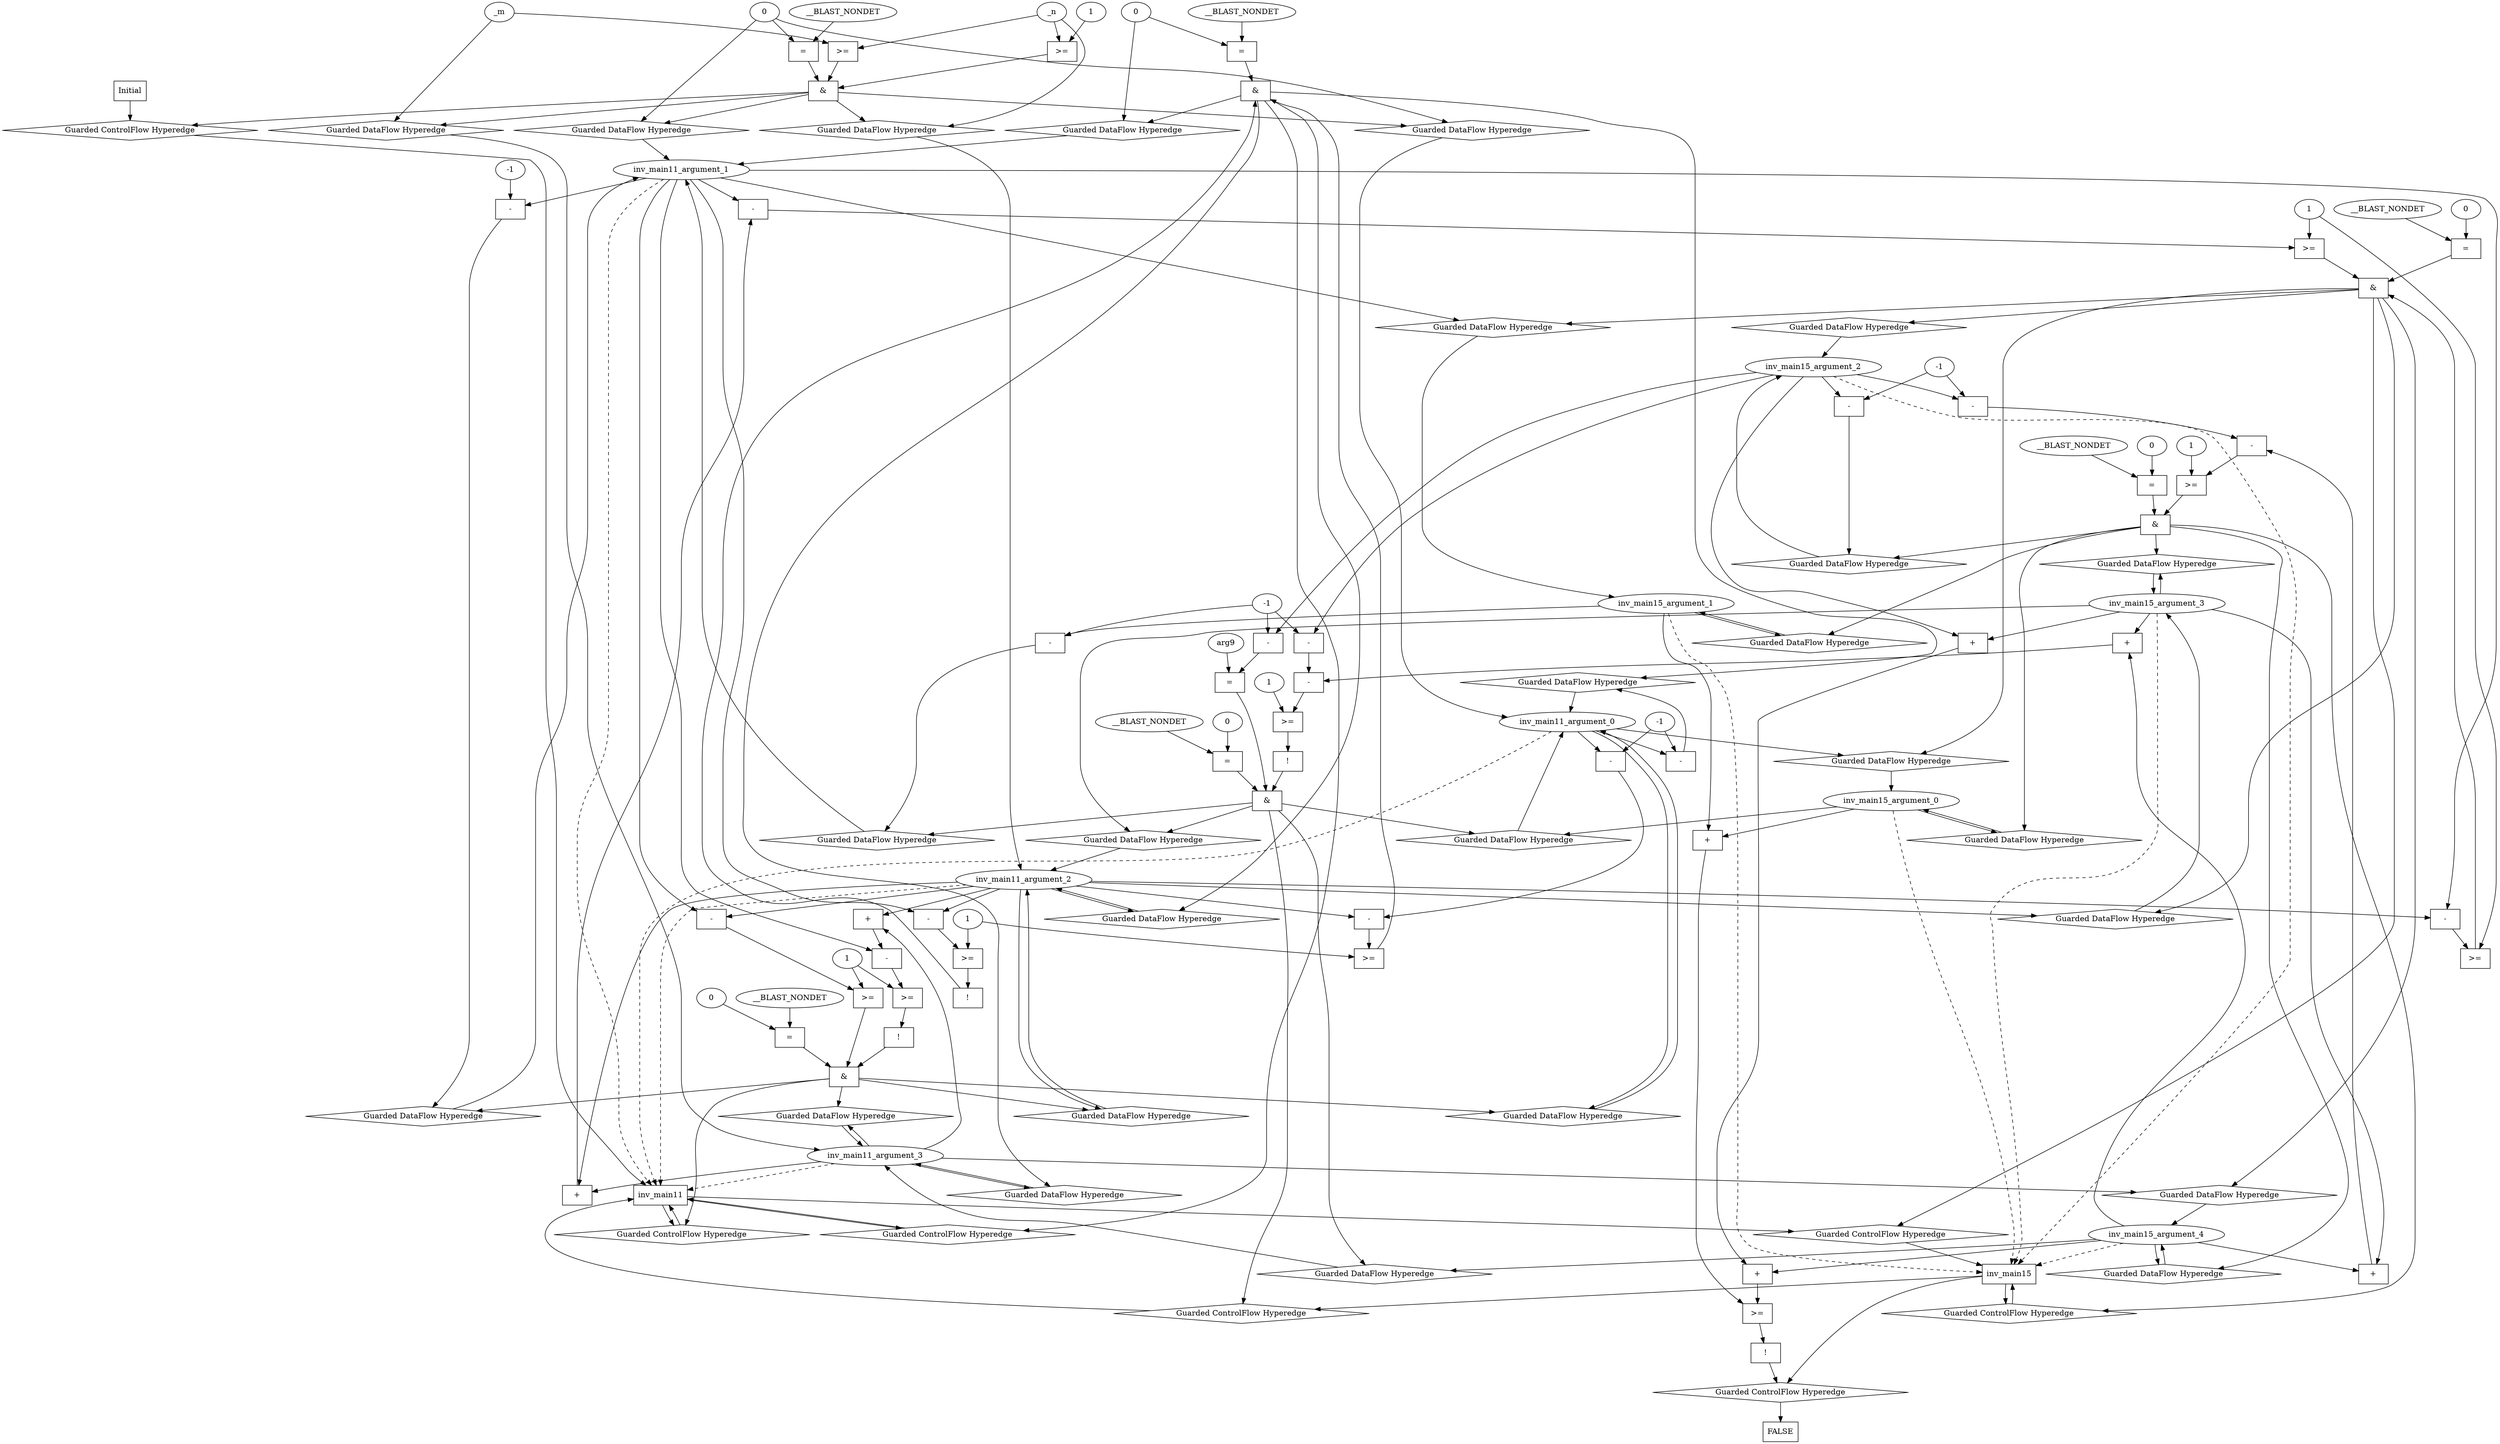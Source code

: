 digraph dag {
inv_main11 [label="inv_main11" shape="rect"];
inv_main15 [label="inv_main15" shape="rect"];
FALSE [label="FALSE" shape="rect"];
Initial [label="Initial" shape="rect"];
ControlFowHyperEdge_0 [label="Guarded ControlFlow Hyperedge" shape="diamond"];
Initial -> ControlFowHyperEdge_0[label=""]
ControlFowHyperEdge_0 -> inv_main11[label=""]
ControlFowHyperEdge_1 [label="Guarded ControlFlow Hyperedge" shape="diamond"];
inv_main11 -> ControlFowHyperEdge_1[label=""]
ControlFowHyperEdge_1 -> inv_main11[label=""]
ControlFowHyperEdge_2 [label="Guarded ControlFlow Hyperedge" shape="diamond"];
inv_main11 -> ControlFowHyperEdge_2[label=""]
ControlFowHyperEdge_2 -> inv_main15[label=""]
ControlFowHyperEdge_3 [label="Guarded ControlFlow Hyperedge" shape="diamond"];
inv_main11 -> ControlFowHyperEdge_3[label=""]
ControlFowHyperEdge_3 -> inv_main11[label=""]
ControlFowHyperEdge_4 [label="Guarded ControlFlow Hyperedge" shape="diamond"];
inv_main15 -> ControlFowHyperEdge_4[label=""]
ControlFowHyperEdge_4 -> inv_main15[label=""]
ControlFowHyperEdge_5 [label="Guarded ControlFlow Hyperedge" shape="diamond"];
inv_main15 -> ControlFowHyperEdge_5[label=""]
ControlFowHyperEdge_5 -> inv_main11[label=""]
ControlFowHyperEdge_6 [label="Guarded ControlFlow Hyperedge" shape="diamond"];
inv_main15 -> ControlFowHyperEdge_6[label=""]
ControlFowHyperEdge_6 -> FALSE[label=""]
inv_main11_argument_0 [label="inv_main11_argument_0" shape="oval"];
inv_main11_argument_0 -> inv_main11[label="" style="dashed"]
inv_main11_argument_1 [label="inv_main11_argument_1" shape="oval"];
inv_main11_argument_1 -> inv_main11[label="" style="dashed"]
inv_main11_argument_2 [label="inv_main11_argument_2" shape="oval"];
inv_main11_argument_2 -> inv_main11[label="" style="dashed"]
inv_main11_argument_3 [label="inv_main11_argument_3" shape="oval"];
inv_main11_argument_3 -> inv_main11[label="" style="dashed"]
inv_main15_argument_0 [label="inv_main15_argument_0" shape="oval"];
inv_main15_argument_0 -> inv_main15[label="" style="dashed"]
inv_main15_argument_1 [label="inv_main15_argument_1" shape="oval"];
inv_main15_argument_1 -> inv_main15[label="" style="dashed"]
inv_main15_argument_2 [label="inv_main15_argument_2" shape="oval"];
inv_main15_argument_2 -> inv_main15[label="" style="dashed"]
inv_main15_argument_3 [label="inv_main15_argument_3" shape="oval"];
inv_main15_argument_3 -> inv_main15[label="" style="dashed"]
inv_main15_argument_4 [label="inv_main15_argument_4" shape="oval"];
inv_main15_argument_4 -> inv_main15[label="" style="dashed"]

xxxinv_main11___Initial_0xxx_and [label="&" shape="rect"];
xxxinv_main11___Initial_0xxxguard_0_node_0 [label=">=" shape="rect"];
xxxinv_main11___Initial_0xxxguard_0_node_2 [label="1"];
xxxinv_main11___Initial_0xxxdataFlow2_node_0->xxxinv_main11___Initial_0xxxguard_0_node_0
xxxinv_main11___Initial_0xxxguard_0_node_2->xxxinv_main11___Initial_0xxxguard_0_node_0

xxxinv_main11___Initial_0xxxguard_0_node_0->xxxinv_main11___Initial_0xxx_and [label=""];
xxxinv_main11___Initial_0xxxguard1_node_0 [label=">=" shape="rect"];
xxxinv_main11___Initial_0xxxdataFlow3_node_0->xxxinv_main11___Initial_0xxxguard1_node_0
xxxinv_main11___Initial_0xxxdataFlow2_node_0->xxxinv_main11___Initial_0xxxguard1_node_0

xxxinv_main11___Initial_0xxxguard1_node_0->xxxinv_main11___Initial_0xxx_and [label=""];
xxxinv_main11___Initial_0xxxguard2_node_0 [label="=" shape="rect"];
xxxinv_main11___Initial_0xxxguard2_node_2 [label="__BLAST_NONDET"];
xxxinv_main11___Initial_0xxxdataFlow_0_node_0->xxxinv_main11___Initial_0xxxguard2_node_0
xxxinv_main11___Initial_0xxxguard2_node_2->xxxinv_main11___Initial_0xxxguard2_node_0

xxxinv_main11___Initial_0xxxguard2_node_0->xxxinv_main11___Initial_0xxx_and [label=""];
xxxinv_main11___Initial_0xxx_and->ControlFowHyperEdge_0 [label=""];
xxxinv_main11___Initial_0xxxdataFlow_0_node_0 [label="0"];

xxxinv_main11___Initial_0xxxdataFlow_0_node_0->DataFowHyperEdge_0_inv_main11_argument_0 [label=""];

xxxinv_main11___Initial_0xxxdataFlow_0_node_0->DataFowHyperEdge_0_inv_main11_argument_1 [label=""];
xxxinv_main11___Initial_0xxxdataFlow2_node_0 [label="_n"];

xxxinv_main11___Initial_0xxxdataFlow2_node_0->DataFowHyperEdge_0_inv_main11_argument_2 [label=""];
xxxinv_main11___Initial_0xxxdataFlow3_node_0 [label="_m"];

xxxinv_main11___Initial_0xxxdataFlow3_node_0->DataFowHyperEdge_0_inv_main11_argument_3 [label=""];
xxxinv_main11___inv_main11_1xxx_and [label="&" shape="rect"];
xxxinv_main11___inv_main11_1xxxguard_0_node_0 [label=">=" shape="rect"];
xxxinv_main11___inv_main11_1xxxguard_0_node_1 [label="-" shape="rect"];
xxxinv_main11___inv_main11_1xxxguard_0_node_3 [label="-" shape="rect"];
xxxinv_main11___inv_main11_1xxxguard_0_node_6 [label="1"];
xxxinv_main11___inv_main11_1xxxguard_0_node_1->xxxinv_main11___inv_main11_1xxxguard_0_node_0
xxxinv_main11___inv_main11_1xxxguard_0_node_6->xxxinv_main11___inv_main11_1xxxguard_0_node_0
inv_main11_argument_2->xxxinv_main11___inv_main11_1xxxguard_0_node_1
xxxinv_main11___inv_main11_1xxxguard_0_node_3->xxxinv_main11___inv_main11_1xxxguard_0_node_1
inv_main11_argument_0->xxxinv_main11___inv_main11_1xxxguard_0_node_3
xxxinv_main11___inv_main11_1xxxdataFlow_0_node_2->xxxinv_main11___inv_main11_1xxxguard_0_node_3

xxxinv_main11___inv_main11_1xxxguard_0_node_0->xxxinv_main11___inv_main11_1xxx_and [label=""];
xxxinv_main11___inv_main11_1xxxguard1_node_0 [label="!" shape="rect"];
xxxinv_main11___inv_main11_1xxxguard1_node_1 [label=">=" shape="rect"];
xxxinv_main11___inv_main11_1xxxguard1_node_2 [label="-" shape="rect"];
xxxinv_main11___inv_main11_1xxxguard1_node_1->xxxinv_main11___inv_main11_1xxxguard1_node_0
xxxinv_main11___inv_main11_1xxxguard1_node_2->xxxinv_main11___inv_main11_1xxxguard1_node_1
xxxinv_main11___inv_main11_1xxxguard_0_node_6->xxxinv_main11___inv_main11_1xxxguard1_node_1
inv_main11_argument_2->xxxinv_main11___inv_main11_1xxxguard1_node_2
inv_main11_argument_1->xxxinv_main11___inv_main11_1xxxguard1_node_2

xxxinv_main11___inv_main11_1xxxguard1_node_0->xxxinv_main11___inv_main11_1xxx_and [label=""];
xxxinv_main11___inv_main11_1xxxguard2_node_0 [label="=" shape="rect"];
xxxinv_main11___inv_main11_1xxxguard2_node_1 [label="__BLAST_NONDET"];
xxxinv_main11___inv_main11_1xxxguard2_node_1->xxxinv_main11___inv_main11_1xxxguard2_node_0
xxxinv_main11___inv_main11_1xxxdataFlow1_node_0->xxxinv_main11___inv_main11_1xxxguard2_node_0

xxxinv_main11___inv_main11_1xxxguard2_node_0->xxxinv_main11___inv_main11_1xxx_and [label=""];
xxxinv_main11___inv_main11_1xxx_and->ControlFowHyperEdge_1 [label=""];
xxxinv_main11___inv_main11_1xxxdataFlow_0_node_0 [label="-" shape="rect"];
xxxinv_main11___inv_main11_1xxxdataFlow_0_node_2 [label="-1"];
inv_main11_argument_0->xxxinv_main11___inv_main11_1xxxdataFlow_0_node_0
xxxinv_main11___inv_main11_1xxxdataFlow_0_node_2->xxxinv_main11___inv_main11_1xxxdataFlow_0_node_0

xxxinv_main11___inv_main11_1xxxdataFlow_0_node_0->DataFowHyperEdge_1_inv_main11_argument_0 [label=""];
xxxinv_main11___inv_main11_1xxxdataFlow1_node_0 [label="0"];

xxxinv_main11___inv_main11_1xxxdataFlow1_node_0->DataFowHyperEdge_1_inv_main11_argument_1 [label=""];
xxxinv_main15___inv_main11_2xxx_and [label="&" shape="rect"];
xxxinv_main15___inv_main11_2xxxguard_0_node_0 [label=">=" shape="rect"];
xxxinv_main15___inv_main11_2xxxguard_0_node_1 [label="-" shape="rect"];
xxxinv_main15___inv_main11_2xxxguard_0_node_2 [label="+" shape="rect"];
xxxinv_main15___inv_main11_2xxxguard_0_node_6 [label="1"];
xxxinv_main15___inv_main11_2xxxguard_0_node_1->xxxinv_main15___inv_main11_2xxxguard_0_node_0
xxxinv_main15___inv_main11_2xxxguard_0_node_6->xxxinv_main15___inv_main11_2xxxguard_0_node_0
xxxinv_main15___inv_main11_2xxxguard_0_node_2->xxxinv_main15___inv_main11_2xxxguard_0_node_1
inv_main11_argument_1->xxxinv_main15___inv_main11_2xxxguard_0_node_1
inv_main11_argument_2->xxxinv_main15___inv_main11_2xxxguard_0_node_2
inv_main11_argument_3->xxxinv_main15___inv_main11_2xxxguard_0_node_2

xxxinv_main15___inv_main11_2xxxguard_0_node_0->xxxinv_main15___inv_main11_2xxx_and [label=""];
xxxinv_main15___inv_main11_2xxxguard1_node_0 [label=">=" shape="rect"];
xxxinv_main15___inv_main11_2xxxguard1_node_1 [label="-" shape="rect"];
xxxinv_main15___inv_main11_2xxxguard1_node_1->xxxinv_main15___inv_main11_2xxxguard1_node_0
xxxinv_main15___inv_main11_2xxxguard_0_node_6->xxxinv_main15___inv_main11_2xxxguard1_node_0
inv_main11_argument_2->xxxinv_main15___inv_main11_2xxxguard1_node_1
inv_main11_argument_1->xxxinv_main15___inv_main11_2xxxguard1_node_1

xxxinv_main15___inv_main11_2xxxguard1_node_0->xxxinv_main15___inv_main11_2xxx_and [label=""];
xxxinv_main15___inv_main11_2xxxguard2_node_0 [label="=" shape="rect"];
xxxinv_main15___inv_main11_2xxxguard2_node_1 [label="__BLAST_NONDET"];
xxxinv_main15___inv_main11_2xxxguard2_node_2 [label="0"];
xxxinv_main15___inv_main11_2xxxguard2_node_1->xxxinv_main15___inv_main11_2xxxguard2_node_0
xxxinv_main15___inv_main11_2xxxguard2_node_2->xxxinv_main15___inv_main11_2xxxguard2_node_0

xxxinv_main15___inv_main11_2xxxguard2_node_0->xxxinv_main15___inv_main11_2xxx_and [label=""];
xxxinv_main15___inv_main11_2xxx_and->ControlFowHyperEdge_2 [label=""];

inv_main11_argument_1->DataFowHyperEdge_2_inv_main15_argument_1 [label=""];
xxxinv_main11___inv_main11_3xxx_and [label="&" shape="rect"];
xxxinv_main11___inv_main11_3xxxguard_0_node_0 [label="!" shape="rect"];
xxxinv_main11___inv_main11_3xxxguard_0_node_1 [label=">=" shape="rect"];
xxxinv_main11___inv_main11_3xxxguard_0_node_2 [label="-" shape="rect"];
xxxinv_main11___inv_main11_3xxxguard_0_node_3 [label="+" shape="rect"];
xxxinv_main11___inv_main11_3xxxguard_0_node_7 [label="1"];
xxxinv_main11___inv_main11_3xxxguard_0_node_1->xxxinv_main11___inv_main11_3xxxguard_0_node_0
xxxinv_main11___inv_main11_3xxxguard_0_node_2->xxxinv_main11___inv_main11_3xxxguard_0_node_1
xxxinv_main11___inv_main11_3xxxguard_0_node_7->xxxinv_main11___inv_main11_3xxxguard_0_node_1
xxxinv_main11___inv_main11_3xxxguard_0_node_3->xxxinv_main11___inv_main11_3xxxguard_0_node_2
inv_main11_argument_1->xxxinv_main11___inv_main11_3xxxguard_0_node_2
inv_main11_argument_2->xxxinv_main11___inv_main11_3xxxguard_0_node_3
inv_main11_argument_3->xxxinv_main11___inv_main11_3xxxguard_0_node_3

xxxinv_main11___inv_main11_3xxxguard_0_node_0->xxxinv_main11___inv_main11_3xxx_and [label=""];
xxxinv_main11___inv_main11_3xxxguard1_node_0 [label=">=" shape="rect"];
xxxinv_main11___inv_main11_3xxxguard1_node_1 [label="-" shape="rect"];
xxxinv_main11___inv_main11_3xxxguard1_node_1->xxxinv_main11___inv_main11_3xxxguard1_node_0
xxxinv_main11___inv_main11_3xxxguard_0_node_7->xxxinv_main11___inv_main11_3xxxguard1_node_0
inv_main11_argument_2->xxxinv_main11___inv_main11_3xxxguard1_node_1
inv_main11_argument_1->xxxinv_main11___inv_main11_3xxxguard1_node_1

xxxinv_main11___inv_main11_3xxxguard1_node_0->xxxinv_main11___inv_main11_3xxx_and [label=""];
xxxinv_main11___inv_main11_3xxxguard2_node_0 [label="=" shape="rect"];
xxxinv_main11___inv_main11_3xxxguard2_node_1 [label="__BLAST_NONDET"];
xxxinv_main11___inv_main11_3xxxguard2_node_2 [label="0"];
xxxinv_main11___inv_main11_3xxxguard2_node_1->xxxinv_main11___inv_main11_3xxxguard2_node_0
xxxinv_main11___inv_main11_3xxxguard2_node_2->xxxinv_main11___inv_main11_3xxxguard2_node_0

xxxinv_main11___inv_main11_3xxxguard2_node_0->xxxinv_main11___inv_main11_3xxx_and [label=""];
xxxinv_main11___inv_main11_3xxx_and->ControlFowHyperEdge_3 [label=""];
xxxinv_main11___inv_main11_3xxxdataFlow_0_node_0 [label="-" shape="rect"];
xxxinv_main11___inv_main11_3xxxdataFlow_0_node_2 [label="-1"];
inv_main11_argument_1->xxxinv_main11___inv_main11_3xxxdataFlow_0_node_0
xxxinv_main11___inv_main11_3xxxdataFlow_0_node_2->xxxinv_main11___inv_main11_3xxxdataFlow_0_node_0

xxxinv_main11___inv_main11_3xxxdataFlow_0_node_0->DataFowHyperEdge_3_inv_main11_argument_1 [label=""];
xxxinv_main15___inv_main15_4xxx_and [label="&" shape="rect"];
xxxinv_main15___inv_main15_4xxxguard_0_node_0 [label=">=" shape="rect"];
xxxinv_main15___inv_main15_4xxxguard_0_node_1 [label="-" shape="rect"];
xxxinv_main15___inv_main15_4xxxguard_0_node_2 [label="+" shape="rect"];
xxxinv_main15___inv_main15_4xxxguard_0_node_5 [label="-" shape="rect"];
xxxinv_main15___inv_main15_4xxxguard_0_node_8 [label="1"];
xxxinv_main15___inv_main15_4xxxguard_0_node_1->xxxinv_main15___inv_main15_4xxxguard_0_node_0
xxxinv_main15___inv_main15_4xxxguard_0_node_8->xxxinv_main15___inv_main15_4xxxguard_0_node_0
xxxinv_main15___inv_main15_4xxxguard_0_node_2->xxxinv_main15___inv_main15_4xxxguard_0_node_1
xxxinv_main15___inv_main15_4xxxguard_0_node_5->xxxinv_main15___inv_main15_4xxxguard_0_node_1
inv_main15_argument_3->xxxinv_main15___inv_main15_4xxxguard_0_node_2
inv_main15_argument_4->xxxinv_main15___inv_main15_4xxxguard_0_node_2
inv_main15_argument_2->xxxinv_main15___inv_main15_4xxxguard_0_node_5
xxxinv_main15___inv_main15_4xxxdataFlow_0_node_2->xxxinv_main15___inv_main15_4xxxguard_0_node_5

xxxinv_main15___inv_main15_4xxxguard_0_node_0->xxxinv_main15___inv_main15_4xxx_and [label=""];
xxxinv_main15___inv_main15_4xxxguard1_node_0 [label="=" shape="rect"];
xxxinv_main15___inv_main15_4xxxguard1_node_1 [label="__BLAST_NONDET"];
xxxinv_main15___inv_main15_4xxxguard1_node_2 [label="0"];
xxxinv_main15___inv_main15_4xxxguard1_node_1->xxxinv_main15___inv_main15_4xxxguard1_node_0
xxxinv_main15___inv_main15_4xxxguard1_node_2->xxxinv_main15___inv_main15_4xxxguard1_node_0

xxxinv_main15___inv_main15_4xxxguard1_node_0->xxxinv_main15___inv_main15_4xxx_and [label=""];
xxxinv_main15___inv_main15_4xxx_and->ControlFowHyperEdge_4 [label=""];
xxxinv_main15___inv_main15_4xxxdataFlow_0_node_0 [label="-" shape="rect"];
xxxinv_main15___inv_main15_4xxxdataFlow_0_node_2 [label="-1"];
inv_main15_argument_2->xxxinv_main15___inv_main15_4xxxdataFlow_0_node_0
xxxinv_main15___inv_main15_4xxxdataFlow_0_node_2->xxxinv_main15___inv_main15_4xxxdataFlow_0_node_0

xxxinv_main15___inv_main15_4xxxdataFlow_0_node_0->DataFowHyperEdge_4_inv_main15_argument_2 [label=""];
xxxinv_main11___inv_main15_5xxx_and [label="&" shape="rect"];
xxxinv_main11___inv_main15_5xxxguard_0_node_0 [label="!" shape="rect"];
xxxinv_main11___inv_main15_5xxxguard_0_node_1 [label=">=" shape="rect"];
xxxinv_main11___inv_main15_5xxxguard_0_node_2 [label="-" shape="rect"];
xxxinv_main11___inv_main15_5xxxguard_0_node_3 [label="+" shape="rect"];
xxxinv_main11___inv_main15_5xxxguard_0_node_6 [label="-" shape="rect"];
xxxinv_main11___inv_main15_5xxxguard_0_node_9 [label="1"];
xxxinv_main11___inv_main15_5xxxguard_0_node_1->xxxinv_main11___inv_main15_5xxxguard_0_node_0
xxxinv_main11___inv_main15_5xxxguard_0_node_2->xxxinv_main11___inv_main15_5xxxguard_0_node_1
xxxinv_main11___inv_main15_5xxxguard_0_node_9->xxxinv_main11___inv_main15_5xxxguard_0_node_1
xxxinv_main11___inv_main15_5xxxguard_0_node_3->xxxinv_main11___inv_main15_5xxxguard_0_node_2
xxxinv_main11___inv_main15_5xxxguard_0_node_6->xxxinv_main11___inv_main15_5xxxguard_0_node_2
inv_main15_argument_3->xxxinv_main11___inv_main15_5xxxguard_0_node_3
inv_main15_argument_4->xxxinv_main11___inv_main15_5xxxguard_0_node_3
inv_main15_argument_2->xxxinv_main11___inv_main15_5xxxguard_0_node_6
xxxinv_main11___inv_main15_5xxxdataFlow_0_node_2->xxxinv_main11___inv_main15_5xxxguard_0_node_6

xxxinv_main11___inv_main15_5xxxguard_0_node_0->xxxinv_main11___inv_main15_5xxx_and [label=""];
xxxinv_main11___inv_main15_5xxxguard1_node_0 [label="=" shape="rect"];
xxxinv_main11___inv_main15_5xxxguard1_node_1 [label="-" shape="rect"];
xxxinv_main11___inv_main15_5xxxguard1_node_4 [label="arg9"];
xxxinv_main11___inv_main15_5xxxguard1_node_1->xxxinv_main11___inv_main15_5xxxguard1_node_0
xxxinv_main11___inv_main15_5xxxguard1_node_4->xxxinv_main11___inv_main15_5xxxguard1_node_0
inv_main15_argument_2->xxxinv_main11___inv_main15_5xxxguard1_node_1
xxxinv_main11___inv_main15_5xxxdataFlow_0_node_2->xxxinv_main11___inv_main15_5xxxguard1_node_1

xxxinv_main11___inv_main15_5xxxguard1_node_0->xxxinv_main11___inv_main15_5xxx_and [label=""];
xxxinv_main11___inv_main15_5xxxguard2_node_0 [label="=" shape="rect"];
xxxinv_main11___inv_main15_5xxxguard2_node_1 [label="__BLAST_NONDET"];
xxxinv_main11___inv_main15_5xxxguard2_node_2 [label="0"];
xxxinv_main11___inv_main15_5xxxguard2_node_1->xxxinv_main11___inv_main15_5xxxguard2_node_0
xxxinv_main11___inv_main15_5xxxguard2_node_2->xxxinv_main11___inv_main15_5xxxguard2_node_0

xxxinv_main11___inv_main15_5xxxguard2_node_0->xxxinv_main11___inv_main15_5xxx_and [label=""];
xxxinv_main11___inv_main15_5xxx_and->ControlFowHyperEdge_5 [label=""];
xxxinv_main11___inv_main15_5xxxdataFlow_0_node_0 [label="-" shape="rect"];
xxxinv_main11___inv_main15_5xxxdataFlow_0_node_2 [label="-1"];
inv_main15_argument_1->xxxinv_main11___inv_main15_5xxxdataFlow_0_node_0
xxxinv_main11___inv_main15_5xxxdataFlow_0_node_2->xxxinv_main11___inv_main15_5xxxdataFlow_0_node_0

xxxinv_main11___inv_main15_5xxxdataFlow_0_node_0->DataFowHyperEdge_5_inv_main11_argument_1 [label=""];
xxxFALSE___inv_main15_6xxxguard_0_node_0 [label="!" shape="rect"];
xxxFALSE___inv_main15_6xxxguard_0_node_1 [label=">=" shape="rect"];
xxxFALSE___inv_main15_6xxxguard_0_node_2 [label="+" shape="rect"];
xxxFALSE___inv_main15_6xxxguard_0_node_3 [label="+" shape="rect"];
xxxFALSE___inv_main15_6xxxguard_0_node_7 [label="+" shape="rect"];
xxxFALSE___inv_main15_6xxxguard_0_node_1->xxxFALSE___inv_main15_6xxxguard_0_node_0
xxxFALSE___inv_main15_6xxxguard_0_node_2->xxxFALSE___inv_main15_6xxxguard_0_node_1
xxxFALSE___inv_main15_6xxxguard_0_node_7->xxxFALSE___inv_main15_6xxxguard_0_node_1
xxxFALSE___inv_main15_6xxxguard_0_node_3->xxxFALSE___inv_main15_6xxxguard_0_node_2
inv_main15_argument_4->xxxFALSE___inv_main15_6xxxguard_0_node_2
inv_main15_argument_3->xxxFALSE___inv_main15_6xxxguard_0_node_3
inv_main15_argument_2->xxxFALSE___inv_main15_6xxxguard_0_node_3
inv_main15_argument_0->xxxFALSE___inv_main15_6xxxguard_0_node_7
inv_main15_argument_1->xxxFALSE___inv_main15_6xxxguard_0_node_7

xxxFALSE___inv_main15_6xxxguard_0_node_0->ControlFowHyperEdge_6 [label=""];
DataFowHyperEdge_0_inv_main11_argument_0 [label="Guarded DataFlow Hyperedge" shape="diamond"];
DataFowHyperEdge_0_inv_main11_argument_0 -> inv_main11_argument_0[label=""]
xxxinv_main11___Initial_0xxx_and -> DataFowHyperEdge_0_inv_main11_argument_0[label=""]
DataFowHyperEdge_0_inv_main11_argument_1 [label="Guarded DataFlow Hyperedge" shape="diamond"];
DataFowHyperEdge_0_inv_main11_argument_1 -> inv_main11_argument_1[label=""]
xxxinv_main11___Initial_0xxx_and -> DataFowHyperEdge_0_inv_main11_argument_1[label=""]
DataFowHyperEdge_0_inv_main11_argument_2 [label="Guarded DataFlow Hyperedge" shape="diamond"];
DataFowHyperEdge_0_inv_main11_argument_2 -> inv_main11_argument_2[label=""]
xxxinv_main11___Initial_0xxx_and -> DataFowHyperEdge_0_inv_main11_argument_2[label=""]
DataFowHyperEdge_0_inv_main11_argument_3 [label="Guarded DataFlow Hyperedge" shape="diamond"];
DataFowHyperEdge_0_inv_main11_argument_3 -> inv_main11_argument_3[label=""]
xxxinv_main11___Initial_0xxx_and -> DataFowHyperEdge_0_inv_main11_argument_3[label=""]
DataFowHyperEdge_1_inv_main11_argument_0 [label="Guarded DataFlow Hyperedge" shape="diamond"];
DataFowHyperEdge_1_inv_main11_argument_0 -> inv_main11_argument_0[label=""]
xxxinv_main11___inv_main11_1xxx_and -> DataFowHyperEdge_1_inv_main11_argument_0[label=""]
DataFowHyperEdge_1_inv_main11_argument_1 [label="Guarded DataFlow Hyperedge" shape="diamond"];
DataFowHyperEdge_1_inv_main11_argument_1 -> inv_main11_argument_1[label=""]
xxxinv_main11___inv_main11_1xxx_and -> DataFowHyperEdge_1_inv_main11_argument_1[label=""]
DataFowHyperEdge_1_inv_main11_argument_2 [label="Guarded DataFlow Hyperedge" shape="diamond"];
DataFowHyperEdge_1_inv_main11_argument_2 -> inv_main11_argument_2[label=""]
xxxinv_main11___inv_main11_1xxx_and -> DataFowHyperEdge_1_inv_main11_argument_2[label=""]
DataFowHyperEdge_1_inv_main11_argument_3 [label="Guarded DataFlow Hyperedge" shape="diamond"];
DataFowHyperEdge_1_inv_main11_argument_3 -> inv_main11_argument_3[label=""]
xxxinv_main11___inv_main11_1xxx_and -> DataFowHyperEdge_1_inv_main11_argument_3[label=""]
DataFowHyperEdge_2_inv_main15_argument_0 [label="Guarded DataFlow Hyperedge" shape="diamond"];
DataFowHyperEdge_2_inv_main15_argument_0 -> inv_main15_argument_0[label=""]
xxxinv_main15___inv_main11_2xxx_and -> DataFowHyperEdge_2_inv_main15_argument_0[label=""]
DataFowHyperEdge_2_inv_main15_argument_1 [label="Guarded DataFlow Hyperedge" shape="diamond"];
DataFowHyperEdge_2_inv_main15_argument_1 -> inv_main15_argument_1[label=""]
xxxinv_main15___inv_main11_2xxx_and -> DataFowHyperEdge_2_inv_main15_argument_1[label=""]
DataFowHyperEdge_2_inv_main15_argument_2 [label="Guarded DataFlow Hyperedge" shape="diamond"];
DataFowHyperEdge_2_inv_main15_argument_2 -> inv_main15_argument_2[label=""]
xxxinv_main15___inv_main11_2xxx_and -> DataFowHyperEdge_2_inv_main15_argument_2[label=""]
DataFowHyperEdge_2_inv_main15_argument_3 [label="Guarded DataFlow Hyperedge" shape="diamond"];
DataFowHyperEdge_2_inv_main15_argument_3 -> inv_main15_argument_3[label=""]
xxxinv_main15___inv_main11_2xxx_and -> DataFowHyperEdge_2_inv_main15_argument_3[label=""]
DataFowHyperEdge_2_inv_main15_argument_4 [label="Guarded DataFlow Hyperedge" shape="diamond"];
DataFowHyperEdge_2_inv_main15_argument_4 -> inv_main15_argument_4[label=""]
xxxinv_main15___inv_main11_2xxx_and -> DataFowHyperEdge_2_inv_main15_argument_4[label=""]
DataFowHyperEdge_3_inv_main11_argument_0 [label="Guarded DataFlow Hyperedge" shape="diamond"];
DataFowHyperEdge_3_inv_main11_argument_0 -> inv_main11_argument_0[label=""]
xxxinv_main11___inv_main11_3xxx_and -> DataFowHyperEdge_3_inv_main11_argument_0[label=""]
DataFowHyperEdge_3_inv_main11_argument_1 [label="Guarded DataFlow Hyperedge" shape="diamond"];
DataFowHyperEdge_3_inv_main11_argument_1 -> inv_main11_argument_1[label=""]
xxxinv_main11___inv_main11_3xxx_and -> DataFowHyperEdge_3_inv_main11_argument_1[label=""]
DataFowHyperEdge_3_inv_main11_argument_2 [label="Guarded DataFlow Hyperedge" shape="diamond"];
DataFowHyperEdge_3_inv_main11_argument_2 -> inv_main11_argument_2[label=""]
xxxinv_main11___inv_main11_3xxx_and -> DataFowHyperEdge_3_inv_main11_argument_2[label=""]
DataFowHyperEdge_3_inv_main11_argument_3 [label="Guarded DataFlow Hyperedge" shape="diamond"];
DataFowHyperEdge_3_inv_main11_argument_3 -> inv_main11_argument_3[label=""]
xxxinv_main11___inv_main11_3xxx_and -> DataFowHyperEdge_3_inv_main11_argument_3[label=""]
DataFowHyperEdge_4_inv_main15_argument_0 [label="Guarded DataFlow Hyperedge" shape="diamond"];
DataFowHyperEdge_4_inv_main15_argument_0 -> inv_main15_argument_0[label=""]
xxxinv_main15___inv_main15_4xxx_and -> DataFowHyperEdge_4_inv_main15_argument_0[label=""]
DataFowHyperEdge_4_inv_main15_argument_1 [label="Guarded DataFlow Hyperedge" shape="diamond"];
DataFowHyperEdge_4_inv_main15_argument_1 -> inv_main15_argument_1[label=""]
xxxinv_main15___inv_main15_4xxx_and -> DataFowHyperEdge_4_inv_main15_argument_1[label=""]
DataFowHyperEdge_4_inv_main15_argument_2 [label="Guarded DataFlow Hyperedge" shape="diamond"];
DataFowHyperEdge_4_inv_main15_argument_2 -> inv_main15_argument_2[label=""]
xxxinv_main15___inv_main15_4xxx_and -> DataFowHyperEdge_4_inv_main15_argument_2[label=""]
DataFowHyperEdge_4_inv_main15_argument_3 [label="Guarded DataFlow Hyperedge" shape="diamond"];
DataFowHyperEdge_4_inv_main15_argument_3 -> inv_main15_argument_3[label=""]
xxxinv_main15___inv_main15_4xxx_and -> DataFowHyperEdge_4_inv_main15_argument_3[label=""]
DataFowHyperEdge_4_inv_main15_argument_4 [label="Guarded DataFlow Hyperedge" shape="diamond"];
DataFowHyperEdge_4_inv_main15_argument_4 -> inv_main15_argument_4[label=""]
xxxinv_main15___inv_main15_4xxx_and -> DataFowHyperEdge_4_inv_main15_argument_4[label=""]
DataFowHyperEdge_5_inv_main11_argument_0 [label="Guarded DataFlow Hyperedge" shape="diamond"];
DataFowHyperEdge_5_inv_main11_argument_0 -> inv_main11_argument_0[label=""]
xxxinv_main11___inv_main15_5xxx_and -> DataFowHyperEdge_5_inv_main11_argument_0[label=""]
DataFowHyperEdge_5_inv_main11_argument_1 [label="Guarded DataFlow Hyperedge" shape="diamond"];
DataFowHyperEdge_5_inv_main11_argument_1 -> inv_main11_argument_1[label=""]
xxxinv_main11___inv_main15_5xxx_and -> DataFowHyperEdge_5_inv_main11_argument_1[label=""]
DataFowHyperEdge_5_inv_main11_argument_2 [label="Guarded DataFlow Hyperedge" shape="diamond"];
DataFowHyperEdge_5_inv_main11_argument_2 -> inv_main11_argument_2[label=""]
xxxinv_main11___inv_main15_5xxx_and -> DataFowHyperEdge_5_inv_main11_argument_2[label=""]
DataFowHyperEdge_5_inv_main11_argument_3 [label="Guarded DataFlow Hyperedge" shape="diamond"];
DataFowHyperEdge_5_inv_main11_argument_3 -> inv_main11_argument_3[label=""]
xxxinv_main11___inv_main15_5xxx_and -> DataFowHyperEdge_5_inv_main11_argument_3[label=""]
inv_main11_argument_2 -> DataFowHyperEdge_1_inv_main11_argument_2[label=""]
inv_main11_argument_3 -> DataFowHyperEdge_1_inv_main11_argument_3[label=""]
inv_main11_argument_0 -> DataFowHyperEdge_2_inv_main15_argument_0[label=""]
inv_main11_argument_2 -> DataFowHyperEdge_2_inv_main15_argument_3[label=""]
inv_main11_argument_3 -> DataFowHyperEdge_2_inv_main15_argument_4[label=""]
inv_main11_argument_0 -> DataFowHyperEdge_3_inv_main11_argument_0[label=""]
inv_main11_argument_2 -> DataFowHyperEdge_3_inv_main11_argument_2[label=""]
inv_main11_argument_3 -> DataFowHyperEdge_3_inv_main11_argument_3[label=""]
inv_main15_argument_0 -> DataFowHyperEdge_4_inv_main15_argument_0[label=""]
inv_main15_argument_1 -> DataFowHyperEdge_4_inv_main15_argument_1[label=""]
inv_main15_argument_3 -> DataFowHyperEdge_4_inv_main15_argument_3[label=""]
inv_main15_argument_4 -> DataFowHyperEdge_4_inv_main15_argument_4[label=""]
inv_main15_argument_0 -> DataFowHyperEdge_5_inv_main11_argument_0[label=""]
inv_main15_argument_3 -> DataFowHyperEdge_5_inv_main11_argument_2[label=""]
inv_main15_argument_4 -> DataFowHyperEdge_5_inv_main11_argument_3[label=""]
}
